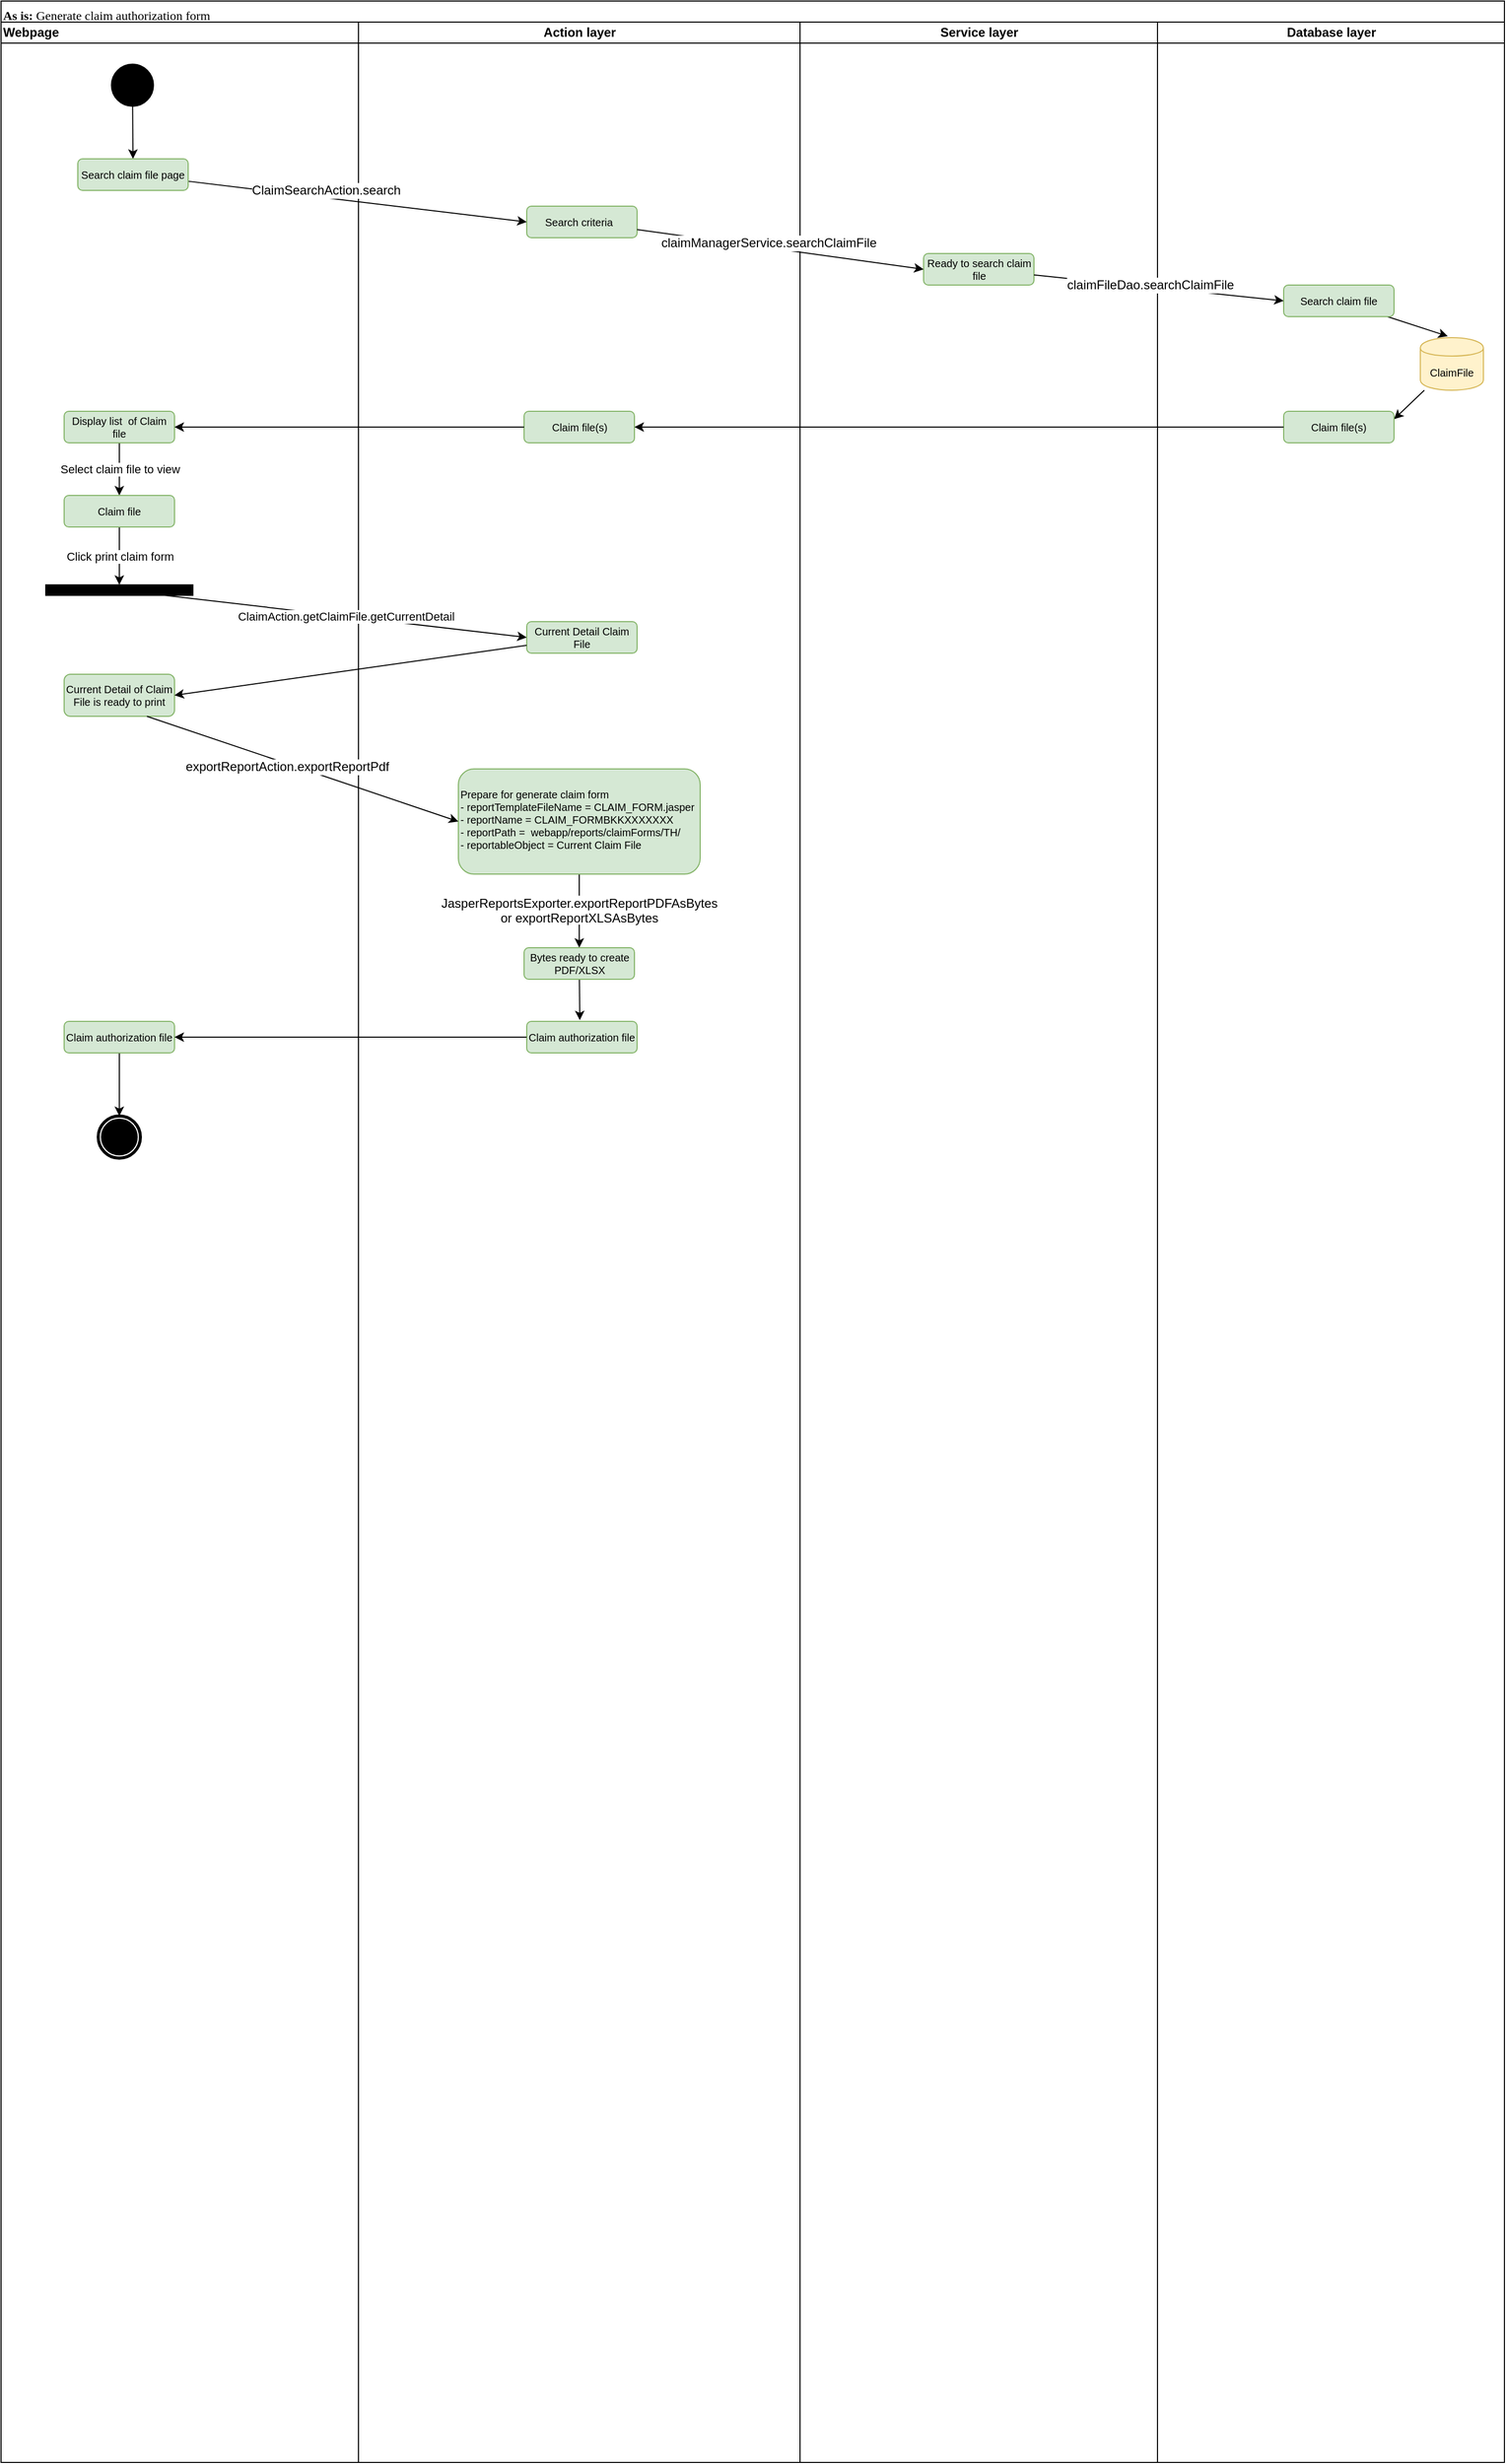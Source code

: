 <mxfile version="12.0.3" type="github" pages="1"><diagram name="Page-1" id="0783ab3e-0a74-02c8-0abd-f7b4e66b4bec"><mxGraphModel dx="654" dy="417" grid="1" gridSize="10" guides="1" tooltips="1" connect="1" arrows="1" fold="1" page="1" pageScale="1" pageWidth="850" pageHeight="1100" background="#ffffff" math="0" shadow="0"><root><mxCell id="0"/><mxCell id="1" parent="0"/><mxCell id="1c1d494c118603dd-1" value="As is: &lt;span style=&quot;font-weight: 400&quot;&gt;Generate claim authorization form&lt;/span&gt;" style="swimlane;html=1;childLayout=stackLayout;startSize=20;rounded=0;shadow=0;comic=0;labelBackgroundColor=none;strokeColor=#000000;strokeWidth=1;fillColor=#ffffff;fontFamily=Verdana;fontSize=12;fontColor=#000000;align=left;verticalAlign=top;" parent="1" vertex="1"><mxGeometry x="40" y="30" width="1430" height="2340" as="geometry"/></mxCell><mxCell id="1c1d494c118603dd-2" value="Webpage" style="swimlane;html=1;startSize=20;align=left;" parent="1c1d494c118603dd-1" vertex="1"><mxGeometry y="20" width="340" height="2320" as="geometry"/></mxCell><mxCell id="o6uYyF3r6FIAQzFePDf1-14" style="edgeStyle=none;rounded=0;orthogonalLoop=1;jettySize=auto;html=1;entryX=0.5;entryY=0;entryDx=0;entryDy=0;fontSize=10;" parent="1c1d494c118603dd-2" source="60571a20871a0731-4" edge="1"><mxGeometry relative="1" as="geometry"><mxPoint x="125.5" y="130" as="targetPoint"/></mxGeometry></mxCell><mxCell id="60571a20871a0731-4" value="" style="ellipse;whiteSpace=wrap;html=1;rounded=0;shadow=0;comic=0;labelBackgroundColor=none;strokeColor=#000000;strokeWidth=1;fillColor=#000000;fontFamily=Verdana;fontSize=12;fontColor=#000000;align=center;" parent="1c1d494c118603dd-2" vertex="1"><mxGeometry x="105" y="40" width="40" height="40" as="geometry"/></mxCell><mxCell id="nPk5prmG68vJ9PMQxmli-20" value="Select claim file to view" style="edgeStyle=none;rounded=0;orthogonalLoop=1;jettySize=auto;html=1;entryX=0.5;entryY=0;entryDx=0;entryDy=0;" parent="1c1d494c118603dd-2" source="nPk5prmG68vJ9PMQxmli-17" target="nPk5prmG68vJ9PMQxmli-19" edge="1"><mxGeometry relative="1" as="geometry"/></mxCell><mxCell id="nPk5prmG68vJ9PMQxmli-17" value="Display list&amp;nbsp; of Claim file" style="rounded=1;whiteSpace=wrap;html=1;fillColor=#d5e8d4;strokeColor=#82b366;fontSize=10;" parent="1c1d494c118603dd-2" vertex="1"><mxGeometry x="60" y="370" width="105" height="30" as="geometry"/></mxCell><mxCell id="nPk5prmG68vJ9PMQxmli-24" value="Click print claim form" style="edgeStyle=none;rounded=0;orthogonalLoop=1;jettySize=auto;html=1;entryX=0.5;entryY=0;entryDx=0;entryDy=0;" parent="1c1d494c118603dd-2" source="nPk5prmG68vJ9PMQxmli-19" target="nPk5prmG68vJ9PMQxmli-23" edge="1"><mxGeometry relative="1" as="geometry"/></mxCell><mxCell id="nPk5prmG68vJ9PMQxmli-19" value="Claim file" style="rounded=1;whiteSpace=wrap;html=1;fillColor=#d5e8d4;strokeColor=#82b366;fontSize=10;" parent="1c1d494c118603dd-2" vertex="1"><mxGeometry x="60" y="450" width="105" height="30" as="geometry"/></mxCell><mxCell id="nPk5prmG68vJ9PMQxmli-23" value="" style="rounded=0;whiteSpace=wrap;html=1;fillColor=#000000;" parent="1c1d494c118603dd-2" vertex="1"><mxGeometry x="42.5" y="535" width="140" height="10" as="geometry"/></mxCell><mxCell id="nPk5prmG68vJ9PMQxmli-26" value="Current Detail of Claim File is ready to print" style="rounded=1;whiteSpace=wrap;html=1;fillColor=#d5e8d4;strokeColor=#82b366;fontSize=10;" parent="1c1d494c118603dd-2" vertex="1"><mxGeometry x="60" y="620" width="105" height="40" as="geometry"/></mxCell><mxCell id="7Q_ucNYTQ-NkvGCVjUzy-2" style="edgeStyle=none;rounded=0;orthogonalLoop=1;jettySize=auto;html=1;entryX=0.5;entryY=0;entryDx=0;entryDy=0;fontColor=#000000;" edge="1" parent="1c1d494c118603dd-2" source="QnEsHkCvK6WlqrhirLUD-14" target="7Q_ucNYTQ-NkvGCVjUzy-1"><mxGeometry relative="1" as="geometry"/></mxCell><mxCell id="QnEsHkCvK6WlqrhirLUD-14" value="Claim authorization file" style="rounded=1;whiteSpace=wrap;html=1;fillColor=#d5e8d4;strokeColor=#82b366;fontSize=10;" parent="1c1d494c118603dd-2" vertex="1"><mxGeometry x="60" y="950" width="105" height="30" as="geometry"/></mxCell><mxCell id="7Q_ucNYTQ-NkvGCVjUzy-1" value="" style="shape=mxgraph.bpmn.shape;html=1;verticalLabelPosition=bottom;labelBackgroundColor=#ffffff;verticalAlign=top;perimeter=ellipsePerimeter;outline=end;symbol=terminate;rounded=0;shadow=0;comic=0;strokeColor=#000000;strokeWidth=1;fillColor=#ffffff;fontFamily=Verdana;fontSize=12;fontColor=#000000;align=center;" vertex="1" parent="1c1d494c118603dd-2"><mxGeometry x="92.5" y="1040" width="40" height="40" as="geometry"/></mxCell><mxCell id="1c1d494c118603dd-3" value="Action layer" style="swimlane;html=1;startSize=20;align=center;" parent="1c1d494c118603dd-1" vertex="1"><mxGeometry x="340" y="20" width="420" height="2320" as="geometry"/></mxCell><mxCell id="okeoiEEO0DwhEaPH8ZXu-2" value="Search criteria&amp;nbsp;&amp;nbsp;" style="rounded=1;whiteSpace=wrap;html=1;fillColor=#d5e8d4;strokeColor=#82b366;fontSize=10;" parent="1c1d494c118603dd-3" vertex="1"><mxGeometry x="160" y="175" width="105" height="30" as="geometry"/></mxCell><mxCell id="nPk5prmG68vJ9PMQxmli-15" value="Claim file(s)" style="rounded=1;whiteSpace=wrap;html=1;fillColor=#d5e8d4;strokeColor=#82b366;fontSize=10;" parent="1c1d494c118603dd-3" vertex="1"><mxGeometry x="157.5" y="370" width="105" height="30" as="geometry"/></mxCell><mxCell id="nPk5prmG68vJ9PMQxmli-21" value="Current Detail Claim File" style="rounded=1;whiteSpace=wrap;html=1;fillColor=#d5e8d4;strokeColor=#82b366;fontSize=10;" parent="1c1d494c118603dd-3" vertex="1"><mxGeometry x="160" y="570" width="105" height="30" as="geometry"/></mxCell><mxCell id="QnEsHkCvK6WlqrhirLUD-9" style="edgeStyle=none;rounded=0;orthogonalLoop=1;jettySize=auto;html=1;entryX=0.5;entryY=0;entryDx=0;entryDy=0;fontColor=#000000;" parent="1c1d494c118603dd-3" source="QnEsHkCvK6WlqrhirLUD-2" target="QnEsHkCvK6WlqrhirLUD-8" edge="1"><mxGeometry relative="1" as="geometry"/></mxCell><mxCell id="QnEsHkCvK6WlqrhirLUD-11" value="JasperReportsExporter.exportReportPDFAsBytes &#10;or exportReportXLSAsBytes" style="text;resizable=0;points=[];align=center;verticalAlign=middle;labelBackgroundColor=#ffffff;fontColor=#000000;" parent="QnEsHkCvK6WlqrhirLUD-9" vertex="1" connectable="0"><mxGeometry x="-0.26" y="-1" relative="1" as="geometry"><mxPoint x="1" y="7.5" as="offset"/></mxGeometry></mxCell><mxCell id="QnEsHkCvK6WlqrhirLUD-2" value="&#10;Prepare for generate claim form&#10;- reportTemplateFileName = CLAIM_FORM.jasper&#10;- reportName = CLAIM_FORMBKKXXXXXXX &#10;- reportPath =  webapp/reports/claimForms/TH/&#10;- reportableObject = Current Claim File" style="rounded=1;fillColor=#d5e8d4;strokeColor=#82b366;fontSize=10;align=left;verticalAlign=top;fontColor=#000000;fontStyle=0" parent="1c1d494c118603dd-3" vertex="1"><mxGeometry x="95" y="710" width="230" height="100" as="geometry"/></mxCell><mxCell id="QnEsHkCvK6WlqrhirLUD-13" style="edgeStyle=none;rounded=0;orthogonalLoop=1;jettySize=auto;html=1;entryX=0.481;entryY=-0.036;entryDx=0;entryDy=0;fontColor=#000000;entryPerimeter=0;" parent="1c1d494c118603dd-3" source="QnEsHkCvK6WlqrhirLUD-8" target="QnEsHkCvK6WlqrhirLUD-12" edge="1"><mxGeometry relative="1" as="geometry"/></mxCell><mxCell id="QnEsHkCvK6WlqrhirLUD-8" value="Bytes ready to create PDF/XLSX" style="rounded=1;whiteSpace=wrap;html=1;fillColor=#d5e8d4;strokeColor=#82b366;fontSize=10;" parent="1c1d494c118603dd-3" vertex="1"><mxGeometry x="157.5" y="880" width="105" height="30" as="geometry"/></mxCell><mxCell id="QnEsHkCvK6WlqrhirLUD-12" value="Claim authorization file" style="rounded=1;whiteSpace=wrap;html=1;fillColor=#d5e8d4;strokeColor=#82b366;fontSize=10;" parent="1c1d494c118603dd-3" vertex="1"><mxGeometry x="160" y="950" width="105" height="30" as="geometry"/></mxCell><mxCell id="1c1d494c118603dd-4" value="Service layer" style="swimlane;html=1;startSize=20;" parent="1c1d494c118603dd-1" vertex="1"><mxGeometry x="760" y="20" width="340" height="2320" as="geometry"/></mxCell><mxCell id="nPk5prmG68vJ9PMQxmli-5" value="Ready to search claim file" style="rounded=1;whiteSpace=wrap;html=1;fillColor=#d5e8d4;strokeColor=#82b366;fontSize=10;" parent="1c1d494c118603dd-4" vertex="1"><mxGeometry x="117.5" y="220" width="105" height="30" as="geometry"/></mxCell><mxCell id="o6uYyF3r6FIAQzFePDf1-32" value="Database layer" style="swimlane;html=1;startSize=20;" parent="1c1d494c118603dd-1" vertex="1"><mxGeometry x="1100" y="20" width="330" height="2320" as="geometry"/></mxCell><mxCell id="nPk5prmG68vJ9PMQxmli-12" style="edgeStyle=none;rounded=0;orthogonalLoop=1;jettySize=auto;html=1;entryX=0.435;entryY=-0.027;entryDx=0;entryDy=0;entryPerimeter=0;" parent="o6uYyF3r6FIAQzFePDf1-32" source="nPk5prmG68vJ9PMQxmli-6" target="nPk5prmG68vJ9PMQxmli-11" edge="1"><mxGeometry relative="1" as="geometry"/></mxCell><mxCell id="nPk5prmG68vJ9PMQxmli-6" value="Search claim file" style="rounded=1;whiteSpace=wrap;html=1;fillColor=#d5e8d4;strokeColor=#82b366;fontSize=10;" parent="o6uYyF3r6FIAQzFePDf1-32" vertex="1"><mxGeometry x="120" y="250" width="105" height="30" as="geometry"/></mxCell><mxCell id="nPk5prmG68vJ9PMQxmli-14" style="edgeStyle=none;rounded=0;orthogonalLoop=1;jettySize=auto;html=1;entryX=1;entryY=0.25;entryDx=0;entryDy=0;" parent="o6uYyF3r6FIAQzFePDf1-32" source="nPk5prmG68vJ9PMQxmli-11" target="nPk5prmG68vJ9PMQxmli-13" edge="1"><mxGeometry relative="1" as="geometry"/></mxCell><mxCell id="nPk5prmG68vJ9PMQxmli-11" value="ClaimFile" style="shape=cylinder;whiteSpace=wrap;html=1;boundedLbl=1;backgroundOutline=1;strokeColor=#d6b656;fillColor=#fff2cc;fontSize=10;align=center;" parent="o6uYyF3r6FIAQzFePDf1-32" vertex="1"><mxGeometry x="250" y="300" width="60" height="50" as="geometry"/></mxCell><mxCell id="nPk5prmG68vJ9PMQxmli-13" value="Claim file(s)" style="rounded=1;whiteSpace=wrap;html=1;fillColor=#d5e8d4;strokeColor=#82b366;fontSize=10;" parent="o6uYyF3r6FIAQzFePDf1-32" vertex="1"><mxGeometry x="120" y="370" width="105" height="30" as="geometry"/></mxCell><mxCell id="nPk5prmG68vJ9PMQxmli-7" style="edgeStyle=none;rounded=0;orthogonalLoop=1;jettySize=auto;html=1;entryX=0;entryY=0.5;entryDx=0;entryDy=0;" parent="1c1d494c118603dd-1" source="okeoiEEO0DwhEaPH8ZXu-2" target="nPk5prmG68vJ9PMQxmli-5" edge="1"><mxGeometry relative="1" as="geometry"/></mxCell><mxCell id="nPk5prmG68vJ9PMQxmli-8" value="claimManagerService.searchClaimFile" style="text;html=1;resizable=0;points=[];align=center;verticalAlign=middle;labelBackgroundColor=#ffffff;" parent="nPk5prmG68vJ9PMQxmli-7" vertex="1" connectable="0"><mxGeometry x="-0.459" y="-1" relative="1" as="geometry"><mxPoint x="51.5" y="1.5" as="offset"/></mxGeometry></mxCell><mxCell id="nPk5prmG68vJ9PMQxmli-9" style="edgeStyle=none;rounded=0;orthogonalLoop=1;jettySize=auto;html=1;entryX=0;entryY=0.5;entryDx=0;entryDy=0;" parent="1c1d494c118603dd-1" source="nPk5prmG68vJ9PMQxmli-5" target="nPk5prmG68vJ9PMQxmli-6" edge="1"><mxGeometry relative="1" as="geometry"/></mxCell><mxCell id="nPk5prmG68vJ9PMQxmli-10" value="claimFileDao.searchClaimFile" style="text;html=1;resizable=0;points=[];align=center;verticalAlign=middle;labelBackgroundColor=#ffffff;" parent="nPk5prmG68vJ9PMQxmli-9" vertex="1" connectable="0"><mxGeometry x="-0.347" y="1" relative="1" as="geometry"><mxPoint x="33" y="2.5" as="offset"/></mxGeometry></mxCell><mxCell id="nPk5prmG68vJ9PMQxmli-16" style="edgeStyle=none;rounded=0;orthogonalLoop=1;jettySize=auto;html=1;entryX=1;entryY=0.5;entryDx=0;entryDy=0;" parent="1c1d494c118603dd-1" source="nPk5prmG68vJ9PMQxmli-13" target="nPk5prmG68vJ9PMQxmli-15" edge="1"><mxGeometry relative="1" as="geometry"/></mxCell><mxCell id="nPk5prmG68vJ9PMQxmli-18" style="edgeStyle=none;rounded=0;orthogonalLoop=1;jettySize=auto;html=1;" parent="1c1d494c118603dd-1" source="nPk5prmG68vJ9PMQxmli-15" target="nPk5prmG68vJ9PMQxmli-17" edge="1"><mxGeometry relative="1" as="geometry"/></mxCell><mxCell id="nPk5prmG68vJ9PMQxmli-25" value="ClaimAction.getClaimFile.getCurrentDetail" style="edgeStyle=none;rounded=0;orthogonalLoop=1;jettySize=auto;html=1;entryX=0;entryY=0.5;entryDx=0;entryDy=0;" parent="1c1d494c118603dd-1" source="nPk5prmG68vJ9PMQxmli-23" target="nPk5prmG68vJ9PMQxmli-21" edge="1"><mxGeometry relative="1" as="geometry"/></mxCell><mxCell id="nPk5prmG68vJ9PMQxmli-27" style="edgeStyle=none;rounded=0;orthogonalLoop=1;jettySize=auto;html=1;entryX=1;entryY=0.5;entryDx=0;entryDy=0;" parent="1c1d494c118603dd-1" source="nPk5prmG68vJ9PMQxmli-21" target="nPk5prmG68vJ9PMQxmli-26" edge="1"><mxGeometry relative="1" as="geometry"/></mxCell><mxCell id="QnEsHkCvK6WlqrhirLUD-4" style="rounded=0;orthogonalLoop=1;jettySize=auto;html=1;exitX=0.75;exitY=1;exitDx=0;exitDy=0;entryX=0;entryY=0.5;entryDx=0;entryDy=0;" parent="1c1d494c118603dd-1" source="nPk5prmG68vJ9PMQxmli-26" target="QnEsHkCvK6WlqrhirLUD-2" edge="1"><mxGeometry relative="1" as="geometry"/></mxCell><mxCell id="QnEsHkCvK6WlqrhirLUD-5" value="&lt;span style=&quot;font-family: &amp;#34;helvetica&amp;#34; , &amp;#34;arial&amp;#34; , sans-serif ; font-size: 0px ; background-color: rgb(248 , 249 , 250)&quot;&gt;ดด%3CmxGraphModel%3E%3Croot%3E%3CmxCell%20id%3D%220%22%2F%3E%3CmxCell%20id%3D%221%22%20parent%3D%220%22%2F%3E%3CmxCell%20id%3D%222%22%20value%3D%22Current%20Detail%20of%20Claim%20File%20is%20ready%20to%20print%22%20style%3D%22rounded%3D1%3BwhiteSpace%3Dwrap%3Bhtml%3D1%3BfillColor%3D%23d5e8d4%3BstrokeColor%3D%2382b366%3BfontSize%3D10%3B%22%20vertex%3D%221%22%20parent%3D%221%22%3E%3CmxGeometry%20x%3D%22100%22%20y%3D%22670%22%20width%3D%22105%22%20height%3D%2240%22%20as%3D%22geometry%22%2F%3E%3C%2FmxCell%3E%3C%2Froot%3E%3C%2FmxGraphModel%3E&lt;/span&gt;&lt;span style=&quot;font-family: &amp;#34;helvetica&amp;#34; , &amp;#34;arial&amp;#34; , sans-serif ; font-size: 0px ; background-color: rgb(248 , 249 , 250)&quot;&gt;%3CmxGraphModel%3E%3Croot%3E%3CmxCell%20id%3D%220%22%2F%3E%3CmxCell%20id%3D%221%22%20parent%3D%220%22%2F%3E%3CmxCell%20id%3D%222%22%20value%3D%22Current%20Detail%20of%20Claim%20File%20is%20ready%20to%20print%22%20style%3D%22rounded%3D1%3BwhiteSpace%3Dwrap%3Bhtml%3D1%3BfillColor%3D%23d5e8d4%3BstrokeColor%3D%2382b366%3BfontSize%3D10%3B%22%20vertex%3D%221%22%20parent%3D%221%22%3E%3CmxGeometry%20x%3D%22100%22%20y%3D%22670%22%20width%3D%22105%22%20height%3D%2240%22%20as%3D%22geometry%22%2F%3E%3C%2FmxCell%3E%3C%2Froot%3E%3C%2FmxGraphModel%3Edfdf&lt;/span&gt;" style="text;html=1;resizable=0;points=[];align=center;verticalAlign=middle;labelBackgroundColor=#ffffff;" parent="QnEsHkCvK6WlqrhirLUD-4" vertex="1" connectable="0"><mxGeometry x="-0.286" y="3" relative="1" as="geometry"><mxPoint as="offset"/></mxGeometry></mxCell><mxCell id="QnEsHkCvK6WlqrhirLUD-6" value="&lt;span style=&quot;font-size: 12px&quot;&gt;exportReportAction.exportReportPdf&lt;br&gt;&lt;/span&gt;" style="text;html=1;resizable=0;points=[];align=center;verticalAlign=middle;labelBackgroundColor=#ffffff;" parent="QnEsHkCvK6WlqrhirLUD-4" vertex="1" connectable="0"><mxGeometry x="-0.289" y="1" relative="1" as="geometry"><mxPoint x="27.5" y="13.5" as="offset"/></mxGeometry></mxCell><mxCell id="QnEsHkCvK6WlqrhirLUD-15" style="edgeStyle=none;rounded=0;orthogonalLoop=1;jettySize=auto;html=1;fontColor=#000000;" parent="1c1d494c118603dd-1" source="QnEsHkCvK6WlqrhirLUD-12" target="QnEsHkCvK6WlqrhirLUD-14" edge="1"><mxGeometry relative="1" as="geometry"/></mxCell><mxCell id="nPk5prmG68vJ9PMQxmli-3" style="edgeStyle=none;rounded=0;orthogonalLoop=1;jettySize=auto;html=1;entryX=0;entryY=0.5;entryDx=0;entryDy=0;" parent="1" source="okeoiEEO0DwhEaPH8ZXu-1" target="okeoiEEO0DwhEaPH8ZXu-2" edge="1"><mxGeometry relative="1" as="geometry"/></mxCell><mxCell id="nPk5prmG68vJ9PMQxmli-4" value="ClaimSearchAction.search" style="text;html=1;resizable=0;points=[];align=center;verticalAlign=middle;labelBackgroundColor=#ffffff;" parent="nPk5prmG68vJ9PMQxmli-3" vertex="1" connectable="0"><mxGeometry x="-0.653" y="-1" relative="1" as="geometry"><mxPoint x="75" y="1" as="offset"/></mxGeometry></mxCell><mxCell id="okeoiEEO0DwhEaPH8ZXu-1" value="Search claim file page" style="rounded=1;whiteSpace=wrap;html=1;fillColor=#d5e8d4;strokeColor=#82b366;fontSize=10;" parent="1" vertex="1"><mxGeometry x="113" y="180" width="105" height="30" as="geometry"/></mxCell></root></mxGraphModel></diagram></mxfile>
